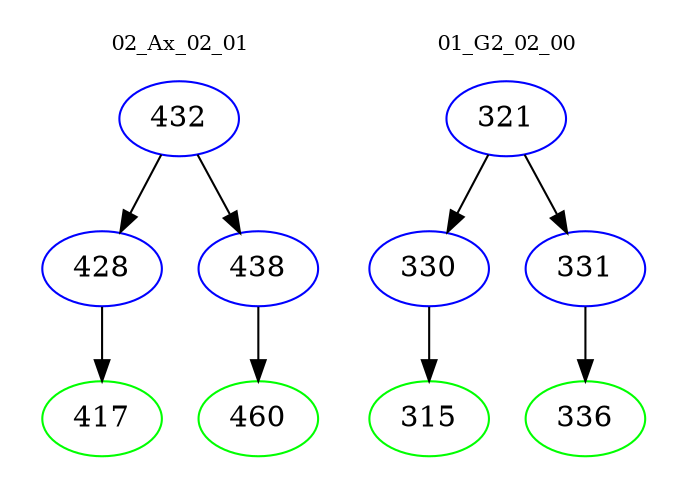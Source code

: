 digraph{
subgraph cluster_0 {
color = white
label = "02_Ax_02_01";
fontsize=10;
T0_432 [label="432", color="blue"]
T0_432 -> T0_428 [color="black"]
T0_428 [label="428", color="blue"]
T0_428 -> T0_417 [color="black"]
T0_417 [label="417", color="green"]
T0_432 -> T0_438 [color="black"]
T0_438 [label="438", color="blue"]
T0_438 -> T0_460 [color="black"]
T0_460 [label="460", color="green"]
}
subgraph cluster_1 {
color = white
label = "01_G2_02_00";
fontsize=10;
T1_321 [label="321", color="blue"]
T1_321 -> T1_330 [color="black"]
T1_330 [label="330", color="blue"]
T1_330 -> T1_315 [color="black"]
T1_315 [label="315", color="green"]
T1_321 -> T1_331 [color="black"]
T1_331 [label="331", color="blue"]
T1_331 -> T1_336 [color="black"]
T1_336 [label="336", color="green"]
}
}

